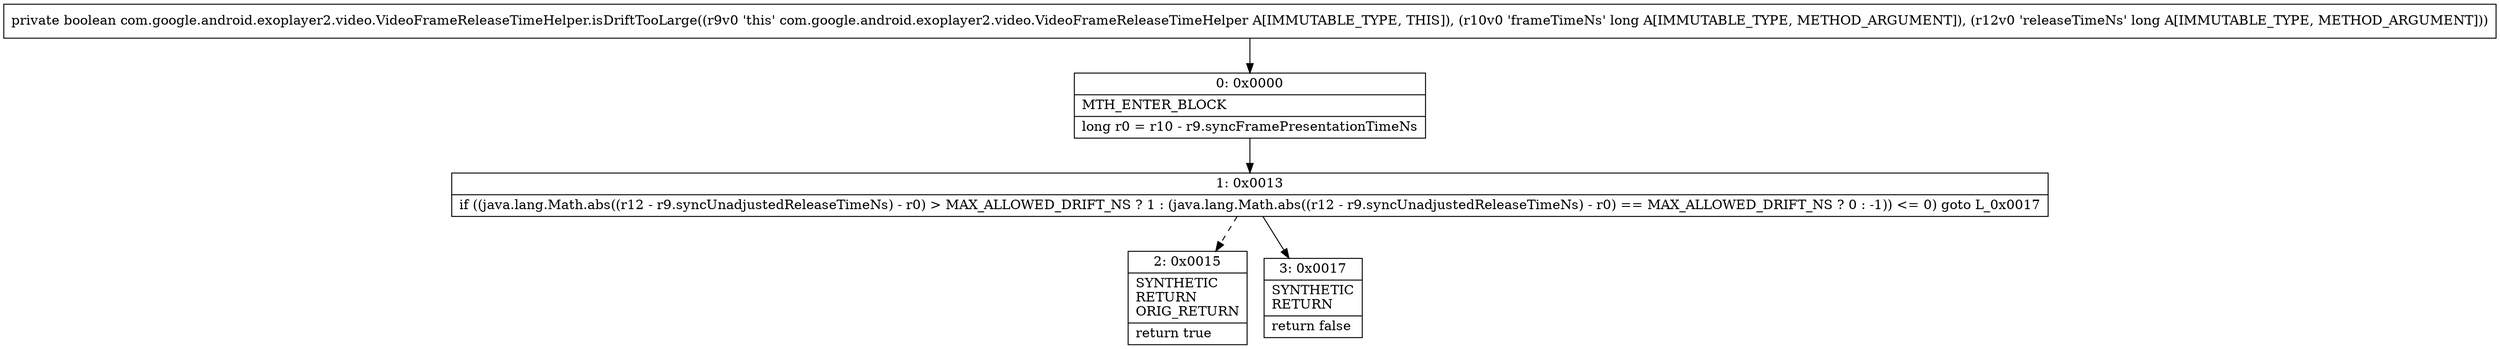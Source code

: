 digraph "CFG forcom.google.android.exoplayer2.video.VideoFrameReleaseTimeHelper.isDriftTooLarge(JJ)Z" {
Node_0 [shape=record,label="{0\:\ 0x0000|MTH_ENTER_BLOCK\l|long r0 = r10 \- r9.syncFramePresentationTimeNs\l}"];
Node_1 [shape=record,label="{1\:\ 0x0013|if ((java.lang.Math.abs((r12 \- r9.syncUnadjustedReleaseTimeNs) \- r0) \> MAX_ALLOWED_DRIFT_NS ? 1 : (java.lang.Math.abs((r12 \- r9.syncUnadjustedReleaseTimeNs) \- r0) == MAX_ALLOWED_DRIFT_NS ? 0 : \-1)) \<= 0) goto L_0x0017\l}"];
Node_2 [shape=record,label="{2\:\ 0x0015|SYNTHETIC\lRETURN\lORIG_RETURN\l|return true\l}"];
Node_3 [shape=record,label="{3\:\ 0x0017|SYNTHETIC\lRETURN\l|return false\l}"];
MethodNode[shape=record,label="{private boolean com.google.android.exoplayer2.video.VideoFrameReleaseTimeHelper.isDriftTooLarge((r9v0 'this' com.google.android.exoplayer2.video.VideoFrameReleaseTimeHelper A[IMMUTABLE_TYPE, THIS]), (r10v0 'frameTimeNs' long A[IMMUTABLE_TYPE, METHOD_ARGUMENT]), (r12v0 'releaseTimeNs' long A[IMMUTABLE_TYPE, METHOD_ARGUMENT])) }"];
MethodNode -> Node_0;
Node_0 -> Node_1;
Node_1 -> Node_2[style=dashed];
Node_1 -> Node_3;
}

